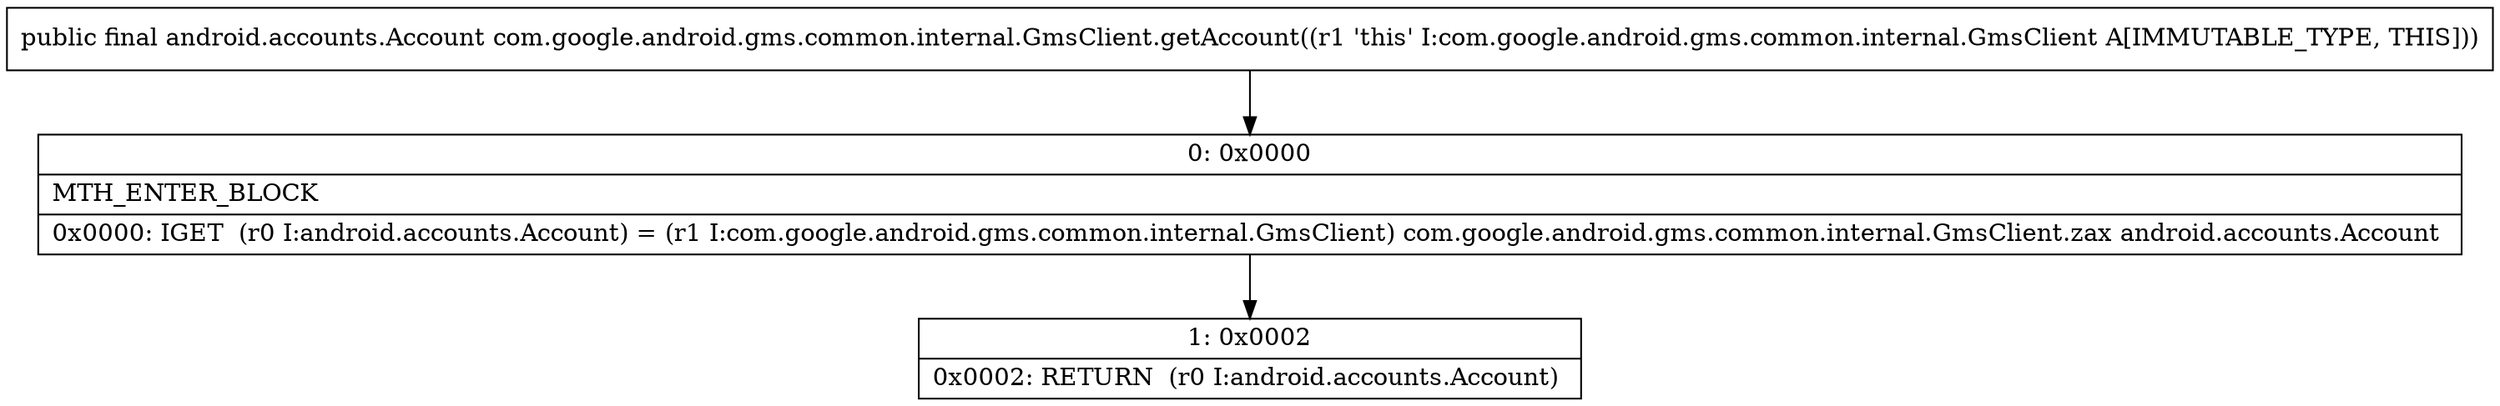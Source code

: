 digraph "CFG forcom.google.android.gms.common.internal.GmsClient.getAccount()Landroid\/accounts\/Account;" {
Node_0 [shape=record,label="{0\:\ 0x0000|MTH_ENTER_BLOCK\l|0x0000: IGET  (r0 I:android.accounts.Account) = (r1 I:com.google.android.gms.common.internal.GmsClient) com.google.android.gms.common.internal.GmsClient.zax android.accounts.Account \l}"];
Node_1 [shape=record,label="{1\:\ 0x0002|0x0002: RETURN  (r0 I:android.accounts.Account) \l}"];
MethodNode[shape=record,label="{public final android.accounts.Account com.google.android.gms.common.internal.GmsClient.getAccount((r1 'this' I:com.google.android.gms.common.internal.GmsClient A[IMMUTABLE_TYPE, THIS])) }"];
MethodNode -> Node_0;
Node_0 -> Node_1;
}

